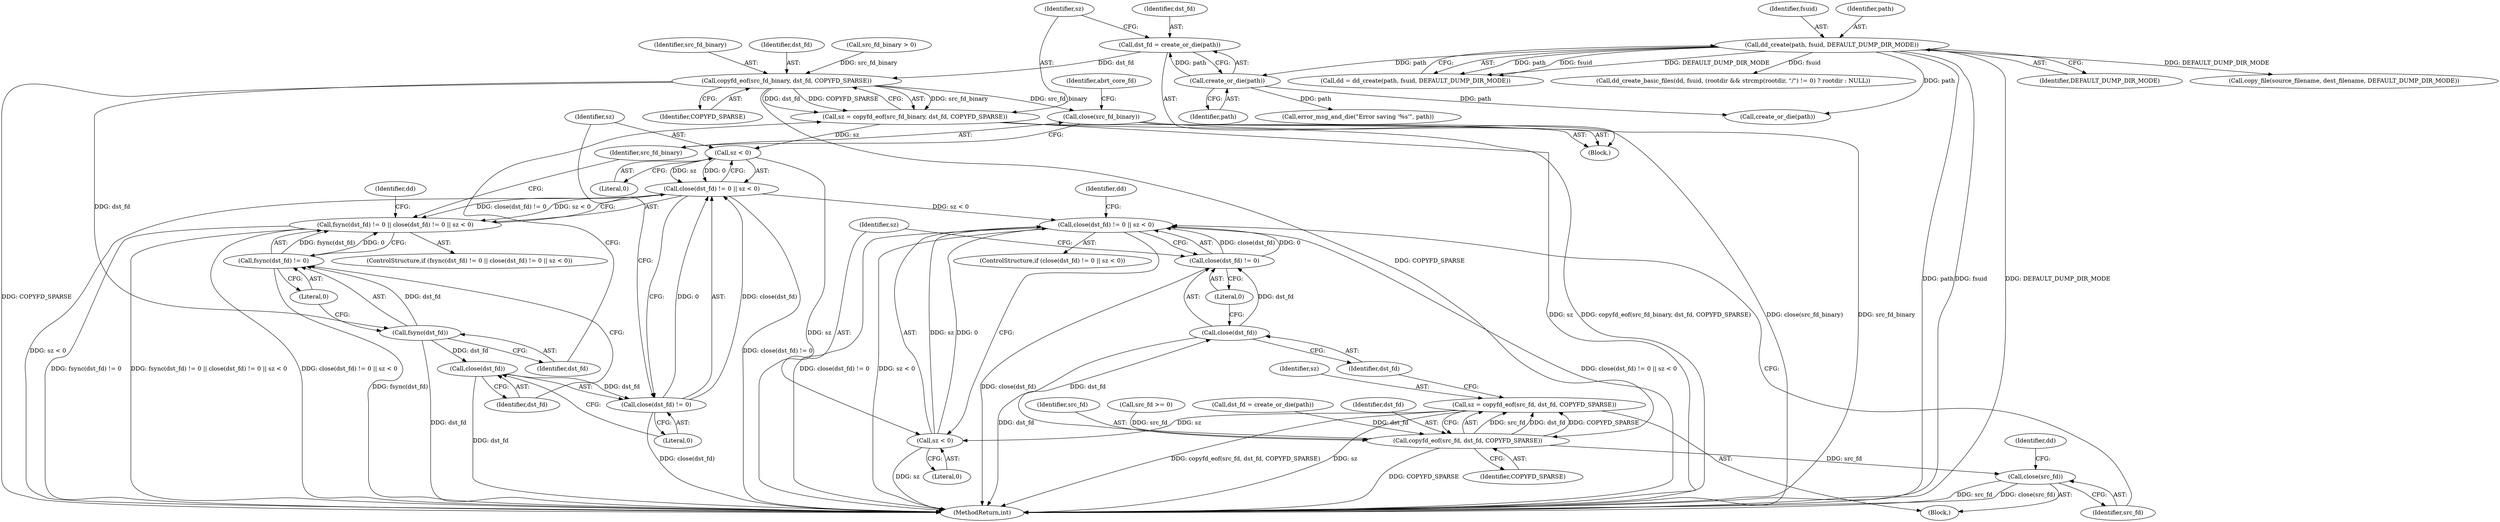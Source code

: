 digraph "0_abrt_80408e9e24a1c10f85fd969e1853e0f192157f92_0@API" {
"1000853" [label="(Call,dst_fd = create_or_die(path))"];
"1000855" [label="(Call,create_or_die(path))"];
"1000617" [label="(Call,dd_create(path, fsuid, DEFAULT_DUMP_DIR_MODE))"];
"1000860" [label="(Call,copyfd_eof(src_fd_binary, dst_fd, COPYFD_SPARSE))"];
"1000858" [label="(Call,sz = copyfd_eof(src_fd_binary, dst_fd, COPYFD_SPARSE))"];
"1000875" [label="(Call,sz < 0)"];
"1000870" [label="(Call,close(dst_fd) != 0 || sz < 0)"];
"1000865" [label="(Call,fsync(dst_fd) != 0 || close(dst_fd) != 0 || sz < 0)"];
"1001017" [label="(Call,close(dst_fd) != 0 || sz < 0)"];
"1000867" [label="(Call,fsync(dst_fd))"];
"1000866" [label="(Call,fsync(dst_fd) != 0)"];
"1000872" [label="(Call,close(dst_fd))"];
"1000871" [label="(Call,close(dst_fd) != 0)"];
"1000884" [label="(Call,close(src_fd_binary))"];
"1001012" [label="(Call,copyfd_eof(src_fd, dst_fd, COPYFD_SPARSE))"];
"1001010" [label="(Call,sz = copyfd_eof(src_fd, dst_fd, COPYFD_SPARSE))"];
"1001022" [label="(Call,sz < 0)"];
"1001019" [label="(Call,close(dst_fd))"];
"1001018" [label="(Call,close(dst_fd) != 0)"];
"1001031" [label="(Call,close(src_fd))"];
"1000889" [label="(Call,create_or_die(path))"];
"1000618" [label="(Identifier,path)"];
"1000854" [label="(Identifier,dst_fd)"];
"1000885" [label="(Identifier,src_fd_binary)"];
"1001022" [label="(Call,sz < 0)"];
"1001027" [label="(Identifier,dd)"];
"1001013" [label="(Identifier,src_fd)"];
"1001012" [label="(Call,copyfd_eof(src_fd, dst_fd, COPYFD_SPARSE))"];
"1001019" [label="(Call,close(dst_fd))"];
"1000862" [label="(Identifier,dst_fd)"];
"1000876" [label="(Identifier,sz)"];
"1000866" [label="(Call,fsync(dst_fd) != 0)"];
"1001034" [label="(Identifier,dd)"];
"1000855" [label="(Call,create_or_die(path))"];
"1000863" [label="(Identifier,COPYFD_SPARSE)"];
"1001020" [label="(Identifier,dst_fd)"];
"1000872" [label="(Call,close(dst_fd))"];
"1000874" [label="(Literal,0)"];
"1001010" [label="(Call,sz = copyfd_eof(src_fd, dst_fd, COPYFD_SPARSE))"];
"1000998" [label="(Block,)"];
"1000859" [label="(Identifier,sz)"];
"1000617" [label="(Call,dd_create(path, fsuid, DEFAULT_DUMP_DIR_MODE))"];
"1000869" [label="(Literal,0)"];
"1000629" [label="(Call,dd_create_basic_files(dd, fsuid, (rootdir && strcmp(rootdir, \"/\") != 0) ? rootdir : NULL))"];
"1000873" [label="(Identifier,dst_fd)"];
"1000860" [label="(Call,copyfd_eof(src_fd_binary, dst_fd, COPYFD_SPARSE))"];
"1001024" [label="(Literal,0)"];
"1000995" [label="(Call,src_fd >= 0)"];
"1001031" [label="(Call,close(src_fd))"];
"1001168" [label="(MethodReturn,int)"];
"1001015" [label="(Identifier,COPYFD_SPARSE)"];
"1001005" [label="(Call,dst_fd = create_or_die(path))"];
"1000620" [label="(Identifier,DEFAULT_DUMP_DIR_MODE)"];
"1001018" [label="(Call,close(dst_fd) != 0)"];
"1001023" [label="(Identifier,sz)"];
"1000867" [label="(Call,fsync(dst_fd))"];
"1000680" [label="(Call,copy_file(source_filename, dest_filename, DEFAULT_DUMP_DIR_MODE))"];
"1000865" [label="(Call,fsync(dst_fd) != 0 || close(dst_fd) != 0 || sz < 0)"];
"1000615" [label="(Call,dd = dd_create(path, fsuid, DEFAULT_DUMP_DIR_MODE))"];
"1000858" [label="(Call,sz = copyfd_eof(src_fd_binary, dst_fd, COPYFD_SPARSE))"];
"1000877" [label="(Literal,0)"];
"1000864" [label="(ControlStructure,if (fsync(dst_fd) != 0 || close(dst_fd) != 0 || sz < 0))"];
"1000856" [label="(Identifier,path)"];
"1000884" [label="(Call,close(src_fd_binary))"];
"1000888" [label="(Identifier,abrt_core_fd)"];
"1000619" [label="(Identifier,fsuid)"];
"1001021" [label="(Literal,0)"];
"1000868" [label="(Identifier,dst_fd)"];
"1001032" [label="(Identifier,src_fd)"];
"1000848" [label="(Call,src_fd_binary > 0)"];
"1001016" [label="(ControlStructure,if (close(dst_fd) != 0 || sz < 0))"];
"1000881" [label="(Call,error_msg_and_die(\"Error saving '%s'\", path))"];
"1001014" [label="(Identifier,dst_fd)"];
"1000875" [label="(Call,sz < 0)"];
"1001011" [label="(Identifier,sz)"];
"1000880" [label="(Identifier,dd)"];
"1000851" [label="(Block,)"];
"1000871" [label="(Call,close(dst_fd) != 0)"];
"1000861" [label="(Identifier,src_fd_binary)"];
"1000870" [label="(Call,close(dst_fd) != 0 || sz < 0)"];
"1001017" [label="(Call,close(dst_fd) != 0 || sz < 0)"];
"1000853" [label="(Call,dst_fd = create_or_die(path))"];
"1000853" -> "1000851"  [label="AST: "];
"1000853" -> "1000855"  [label="CFG: "];
"1000854" -> "1000853"  [label="AST: "];
"1000855" -> "1000853"  [label="AST: "];
"1000859" -> "1000853"  [label="CFG: "];
"1000855" -> "1000853"  [label="DDG: path"];
"1000853" -> "1000860"  [label="DDG: dst_fd"];
"1000855" -> "1000856"  [label="CFG: "];
"1000856" -> "1000855"  [label="AST: "];
"1000617" -> "1000855"  [label="DDG: path"];
"1000855" -> "1000881"  [label="DDG: path"];
"1000855" -> "1000889"  [label="DDG: path"];
"1000617" -> "1000615"  [label="AST: "];
"1000617" -> "1000620"  [label="CFG: "];
"1000618" -> "1000617"  [label="AST: "];
"1000619" -> "1000617"  [label="AST: "];
"1000620" -> "1000617"  [label="AST: "];
"1000615" -> "1000617"  [label="CFG: "];
"1000617" -> "1001168"  [label="DDG: path"];
"1000617" -> "1001168"  [label="DDG: fsuid"];
"1000617" -> "1001168"  [label="DDG: DEFAULT_DUMP_DIR_MODE"];
"1000617" -> "1000615"  [label="DDG: path"];
"1000617" -> "1000615"  [label="DDG: fsuid"];
"1000617" -> "1000615"  [label="DDG: DEFAULT_DUMP_DIR_MODE"];
"1000617" -> "1000629"  [label="DDG: fsuid"];
"1000617" -> "1000680"  [label="DDG: DEFAULT_DUMP_DIR_MODE"];
"1000617" -> "1000889"  [label="DDG: path"];
"1000860" -> "1000858"  [label="AST: "];
"1000860" -> "1000863"  [label="CFG: "];
"1000861" -> "1000860"  [label="AST: "];
"1000862" -> "1000860"  [label="AST: "];
"1000863" -> "1000860"  [label="AST: "];
"1000858" -> "1000860"  [label="CFG: "];
"1000860" -> "1001168"  [label="DDG: COPYFD_SPARSE"];
"1000860" -> "1000858"  [label="DDG: src_fd_binary"];
"1000860" -> "1000858"  [label="DDG: dst_fd"];
"1000860" -> "1000858"  [label="DDG: COPYFD_SPARSE"];
"1000848" -> "1000860"  [label="DDG: src_fd_binary"];
"1000860" -> "1000867"  [label="DDG: dst_fd"];
"1000860" -> "1000884"  [label="DDG: src_fd_binary"];
"1000860" -> "1001012"  [label="DDG: COPYFD_SPARSE"];
"1000858" -> "1000851"  [label="AST: "];
"1000859" -> "1000858"  [label="AST: "];
"1000868" -> "1000858"  [label="CFG: "];
"1000858" -> "1001168"  [label="DDG: sz"];
"1000858" -> "1001168"  [label="DDG: copyfd_eof(src_fd_binary, dst_fd, COPYFD_SPARSE)"];
"1000858" -> "1000875"  [label="DDG: sz"];
"1000875" -> "1000870"  [label="AST: "];
"1000875" -> "1000877"  [label="CFG: "];
"1000876" -> "1000875"  [label="AST: "];
"1000877" -> "1000875"  [label="AST: "];
"1000870" -> "1000875"  [label="CFG: "];
"1000875" -> "1001168"  [label="DDG: sz"];
"1000875" -> "1000870"  [label="DDG: sz"];
"1000875" -> "1000870"  [label="DDG: 0"];
"1000870" -> "1000865"  [label="AST: "];
"1000870" -> "1000871"  [label="CFG: "];
"1000871" -> "1000870"  [label="AST: "];
"1000865" -> "1000870"  [label="CFG: "];
"1000870" -> "1001168"  [label="DDG: close(dst_fd) != 0"];
"1000870" -> "1001168"  [label="DDG: sz < 0"];
"1000870" -> "1000865"  [label="DDG: close(dst_fd) != 0"];
"1000870" -> "1000865"  [label="DDG: sz < 0"];
"1000871" -> "1000870"  [label="DDG: close(dst_fd)"];
"1000871" -> "1000870"  [label="DDG: 0"];
"1000870" -> "1001017"  [label="DDG: sz < 0"];
"1000865" -> "1000864"  [label="AST: "];
"1000865" -> "1000866"  [label="CFG: "];
"1000866" -> "1000865"  [label="AST: "];
"1000880" -> "1000865"  [label="CFG: "];
"1000885" -> "1000865"  [label="CFG: "];
"1000865" -> "1001168"  [label="DDG: fsync(dst_fd) != 0"];
"1000865" -> "1001168"  [label="DDG: fsync(dst_fd) != 0 || close(dst_fd) != 0 || sz < 0"];
"1000865" -> "1001168"  [label="DDG: close(dst_fd) != 0 || sz < 0"];
"1000866" -> "1000865"  [label="DDG: fsync(dst_fd)"];
"1000866" -> "1000865"  [label="DDG: 0"];
"1001017" -> "1001016"  [label="AST: "];
"1001017" -> "1001018"  [label="CFG: "];
"1001017" -> "1001022"  [label="CFG: "];
"1001018" -> "1001017"  [label="AST: "];
"1001022" -> "1001017"  [label="AST: "];
"1001027" -> "1001017"  [label="CFG: "];
"1001032" -> "1001017"  [label="CFG: "];
"1001017" -> "1001168"  [label="DDG: close(dst_fd) != 0"];
"1001017" -> "1001168"  [label="DDG: sz < 0"];
"1001017" -> "1001168"  [label="DDG: close(dst_fd) != 0 || sz < 0"];
"1001018" -> "1001017"  [label="DDG: close(dst_fd)"];
"1001018" -> "1001017"  [label="DDG: 0"];
"1001022" -> "1001017"  [label="DDG: sz"];
"1001022" -> "1001017"  [label="DDG: 0"];
"1000867" -> "1000866"  [label="AST: "];
"1000867" -> "1000868"  [label="CFG: "];
"1000868" -> "1000867"  [label="AST: "];
"1000869" -> "1000867"  [label="CFG: "];
"1000867" -> "1001168"  [label="DDG: dst_fd"];
"1000867" -> "1000866"  [label="DDG: dst_fd"];
"1000867" -> "1000872"  [label="DDG: dst_fd"];
"1000866" -> "1000869"  [label="CFG: "];
"1000869" -> "1000866"  [label="AST: "];
"1000873" -> "1000866"  [label="CFG: "];
"1000866" -> "1001168"  [label="DDG: fsync(dst_fd)"];
"1000872" -> "1000871"  [label="AST: "];
"1000872" -> "1000873"  [label="CFG: "];
"1000873" -> "1000872"  [label="AST: "];
"1000874" -> "1000872"  [label="CFG: "];
"1000872" -> "1001168"  [label="DDG: dst_fd"];
"1000872" -> "1000871"  [label="DDG: dst_fd"];
"1000871" -> "1000874"  [label="CFG: "];
"1000874" -> "1000871"  [label="AST: "];
"1000876" -> "1000871"  [label="CFG: "];
"1000871" -> "1001168"  [label="DDG: close(dst_fd)"];
"1000884" -> "1000851"  [label="AST: "];
"1000884" -> "1000885"  [label="CFG: "];
"1000885" -> "1000884"  [label="AST: "];
"1000888" -> "1000884"  [label="CFG: "];
"1000884" -> "1001168"  [label="DDG: close(src_fd_binary)"];
"1000884" -> "1001168"  [label="DDG: src_fd_binary"];
"1001012" -> "1001010"  [label="AST: "];
"1001012" -> "1001015"  [label="CFG: "];
"1001013" -> "1001012"  [label="AST: "];
"1001014" -> "1001012"  [label="AST: "];
"1001015" -> "1001012"  [label="AST: "];
"1001010" -> "1001012"  [label="CFG: "];
"1001012" -> "1001168"  [label="DDG: COPYFD_SPARSE"];
"1001012" -> "1001010"  [label="DDG: src_fd"];
"1001012" -> "1001010"  [label="DDG: dst_fd"];
"1001012" -> "1001010"  [label="DDG: COPYFD_SPARSE"];
"1000995" -> "1001012"  [label="DDG: src_fd"];
"1001005" -> "1001012"  [label="DDG: dst_fd"];
"1001012" -> "1001019"  [label="DDG: dst_fd"];
"1001012" -> "1001031"  [label="DDG: src_fd"];
"1001010" -> "1000998"  [label="AST: "];
"1001011" -> "1001010"  [label="AST: "];
"1001020" -> "1001010"  [label="CFG: "];
"1001010" -> "1001168"  [label="DDG: copyfd_eof(src_fd, dst_fd, COPYFD_SPARSE)"];
"1001010" -> "1001168"  [label="DDG: sz"];
"1001010" -> "1001022"  [label="DDG: sz"];
"1001022" -> "1001024"  [label="CFG: "];
"1001023" -> "1001022"  [label="AST: "];
"1001024" -> "1001022"  [label="AST: "];
"1001022" -> "1001168"  [label="DDG: sz"];
"1001019" -> "1001018"  [label="AST: "];
"1001019" -> "1001020"  [label="CFG: "];
"1001020" -> "1001019"  [label="AST: "];
"1001021" -> "1001019"  [label="CFG: "];
"1001019" -> "1001168"  [label="DDG: dst_fd"];
"1001019" -> "1001018"  [label="DDG: dst_fd"];
"1001018" -> "1001021"  [label="CFG: "];
"1001021" -> "1001018"  [label="AST: "];
"1001023" -> "1001018"  [label="CFG: "];
"1001018" -> "1001168"  [label="DDG: close(dst_fd)"];
"1001031" -> "1000998"  [label="AST: "];
"1001031" -> "1001032"  [label="CFG: "];
"1001032" -> "1001031"  [label="AST: "];
"1001034" -> "1001031"  [label="CFG: "];
"1001031" -> "1001168"  [label="DDG: src_fd"];
"1001031" -> "1001168"  [label="DDG: close(src_fd)"];
}
